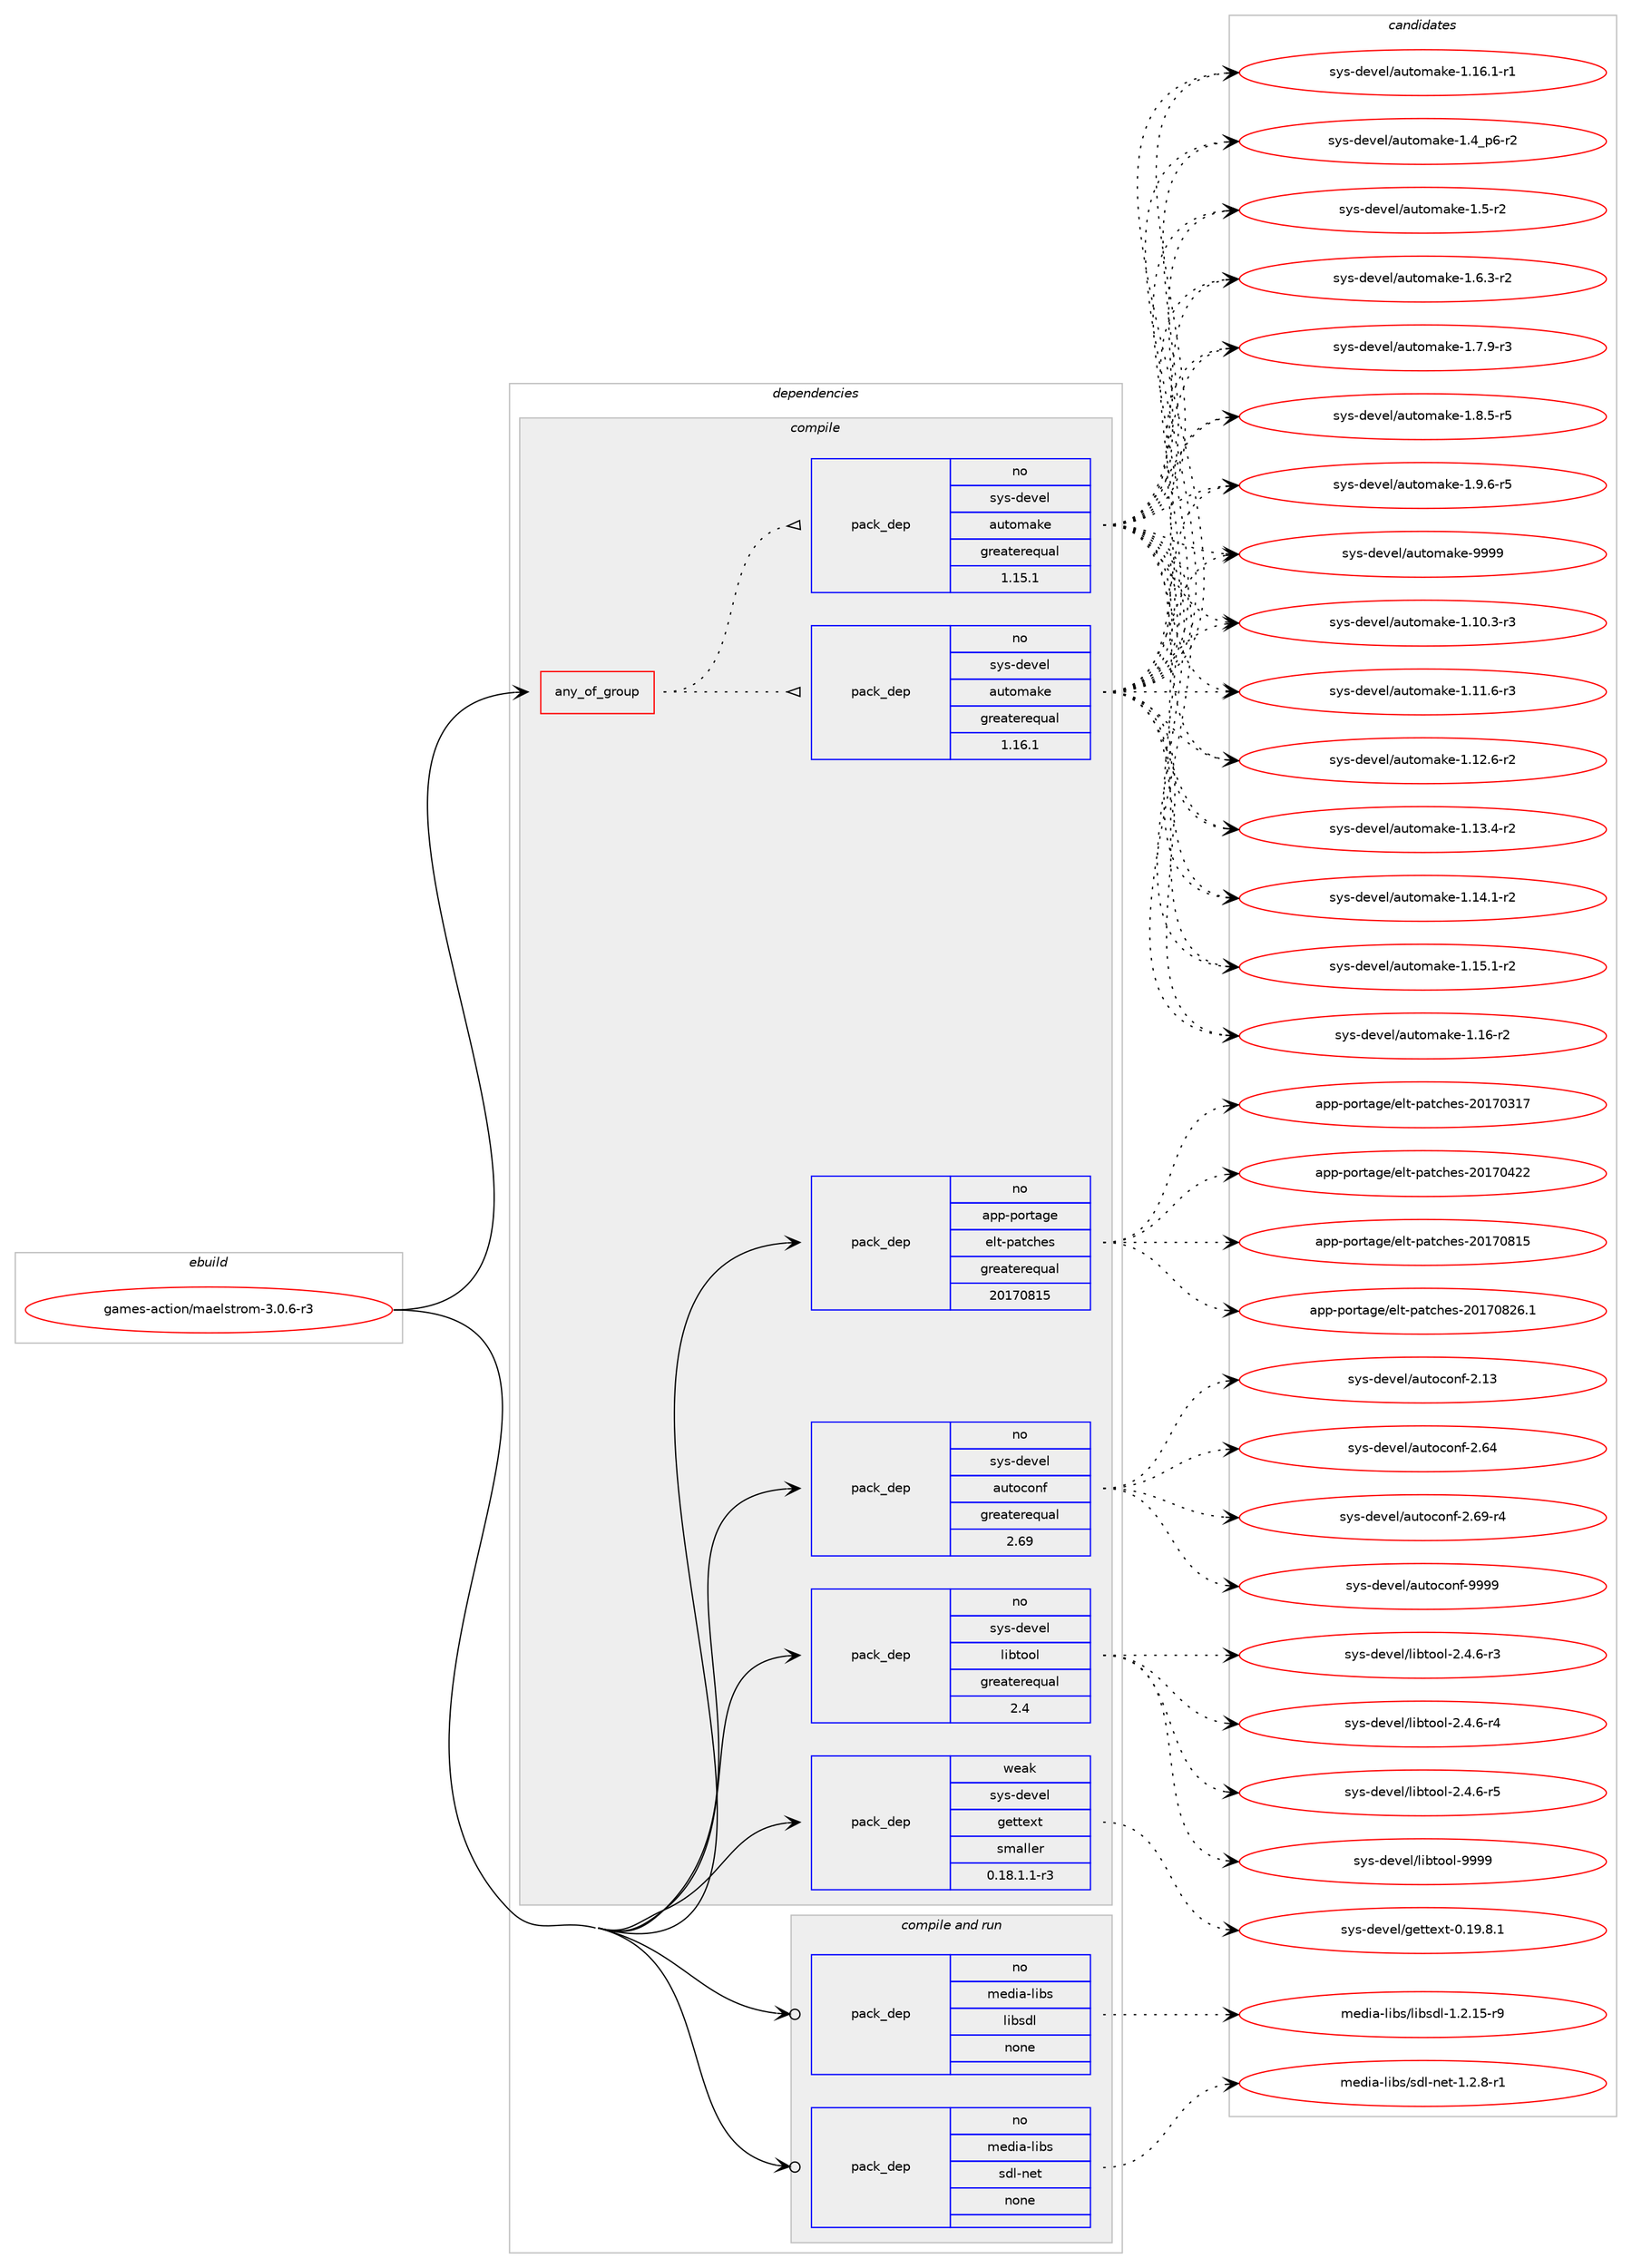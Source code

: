 digraph prolog {

# *************
# Graph options
# *************

newrank=true;
concentrate=true;
compound=true;
graph [rankdir=LR,fontname=Helvetica,fontsize=10,ranksep=1.5];#, ranksep=2.5, nodesep=0.2];
edge  [arrowhead=vee];
node  [fontname=Helvetica,fontsize=10];

# **********
# The ebuild
# **********

subgraph cluster_leftcol {
color=gray;
rank=same;
label=<<i>ebuild</i>>;
id [label="games-action/maelstrom-3.0.6-r3", color=red, width=4, href="../games-action/maelstrom-3.0.6-r3.svg"];
}

# ****************
# The dependencies
# ****************

subgraph cluster_midcol {
color=gray;
label=<<i>dependencies</i>>;
subgraph cluster_compile {
fillcolor="#eeeeee";
style=filled;
label=<<i>compile</i>>;
subgraph any92 {
dependency3480 [label=<<TABLE BORDER="0" CELLBORDER="1" CELLSPACING="0" CELLPADDING="4"><TR><TD CELLPADDING="10">any_of_group</TD></TR></TABLE>>, shape=none, color=red];subgraph pack2864 {
dependency3481 [label=<<TABLE BORDER="0" CELLBORDER="1" CELLSPACING="0" CELLPADDING="4" WIDTH="220"><TR><TD ROWSPAN="6" CELLPADDING="30">pack_dep</TD></TR><TR><TD WIDTH="110">no</TD></TR><TR><TD>sys-devel</TD></TR><TR><TD>automake</TD></TR><TR><TD>greaterequal</TD></TR><TR><TD>1.16.1</TD></TR></TABLE>>, shape=none, color=blue];
}
dependency3480:e -> dependency3481:w [weight=20,style="dotted",arrowhead="oinv"];
subgraph pack2865 {
dependency3482 [label=<<TABLE BORDER="0" CELLBORDER="1" CELLSPACING="0" CELLPADDING="4" WIDTH="220"><TR><TD ROWSPAN="6" CELLPADDING="30">pack_dep</TD></TR><TR><TD WIDTH="110">no</TD></TR><TR><TD>sys-devel</TD></TR><TR><TD>automake</TD></TR><TR><TD>greaterequal</TD></TR><TR><TD>1.15.1</TD></TR></TABLE>>, shape=none, color=blue];
}
dependency3480:e -> dependency3482:w [weight=20,style="dotted",arrowhead="oinv"];
}
id:e -> dependency3480:w [weight=20,style="solid",arrowhead="vee"];
subgraph pack2866 {
dependency3483 [label=<<TABLE BORDER="0" CELLBORDER="1" CELLSPACING="0" CELLPADDING="4" WIDTH="220"><TR><TD ROWSPAN="6" CELLPADDING="30">pack_dep</TD></TR><TR><TD WIDTH="110">no</TD></TR><TR><TD>app-portage</TD></TR><TR><TD>elt-patches</TD></TR><TR><TD>greaterequal</TD></TR><TR><TD>20170815</TD></TR></TABLE>>, shape=none, color=blue];
}
id:e -> dependency3483:w [weight=20,style="solid",arrowhead="vee"];
subgraph pack2867 {
dependency3484 [label=<<TABLE BORDER="0" CELLBORDER="1" CELLSPACING="0" CELLPADDING="4" WIDTH="220"><TR><TD ROWSPAN="6" CELLPADDING="30">pack_dep</TD></TR><TR><TD WIDTH="110">no</TD></TR><TR><TD>sys-devel</TD></TR><TR><TD>autoconf</TD></TR><TR><TD>greaterequal</TD></TR><TR><TD>2.69</TD></TR></TABLE>>, shape=none, color=blue];
}
id:e -> dependency3484:w [weight=20,style="solid",arrowhead="vee"];
subgraph pack2868 {
dependency3485 [label=<<TABLE BORDER="0" CELLBORDER="1" CELLSPACING="0" CELLPADDING="4" WIDTH="220"><TR><TD ROWSPAN="6" CELLPADDING="30">pack_dep</TD></TR><TR><TD WIDTH="110">no</TD></TR><TR><TD>sys-devel</TD></TR><TR><TD>libtool</TD></TR><TR><TD>greaterequal</TD></TR><TR><TD>2.4</TD></TR></TABLE>>, shape=none, color=blue];
}
id:e -> dependency3485:w [weight=20,style="solid",arrowhead="vee"];
subgraph pack2869 {
dependency3486 [label=<<TABLE BORDER="0" CELLBORDER="1" CELLSPACING="0" CELLPADDING="4" WIDTH="220"><TR><TD ROWSPAN="6" CELLPADDING="30">pack_dep</TD></TR><TR><TD WIDTH="110">weak</TD></TR><TR><TD>sys-devel</TD></TR><TR><TD>gettext</TD></TR><TR><TD>smaller</TD></TR><TR><TD>0.18.1.1-r3</TD></TR></TABLE>>, shape=none, color=blue];
}
id:e -> dependency3486:w [weight=20,style="solid",arrowhead="vee"];
}
subgraph cluster_compileandrun {
fillcolor="#eeeeee";
style=filled;
label=<<i>compile and run</i>>;
subgraph pack2870 {
dependency3487 [label=<<TABLE BORDER="0" CELLBORDER="1" CELLSPACING="0" CELLPADDING="4" WIDTH="220"><TR><TD ROWSPAN="6" CELLPADDING="30">pack_dep</TD></TR><TR><TD WIDTH="110">no</TD></TR><TR><TD>media-libs</TD></TR><TR><TD>libsdl</TD></TR><TR><TD>none</TD></TR><TR><TD></TD></TR></TABLE>>, shape=none, color=blue];
}
id:e -> dependency3487:w [weight=20,style="solid",arrowhead="odotvee"];
subgraph pack2871 {
dependency3488 [label=<<TABLE BORDER="0" CELLBORDER="1" CELLSPACING="0" CELLPADDING="4" WIDTH="220"><TR><TD ROWSPAN="6" CELLPADDING="30">pack_dep</TD></TR><TR><TD WIDTH="110">no</TD></TR><TR><TD>media-libs</TD></TR><TR><TD>sdl-net</TD></TR><TR><TD>none</TD></TR><TR><TD></TD></TR></TABLE>>, shape=none, color=blue];
}
id:e -> dependency3488:w [weight=20,style="solid",arrowhead="odotvee"];
}
subgraph cluster_run {
fillcolor="#eeeeee";
style=filled;
label=<<i>run</i>>;
}
}

# **************
# The candidates
# **************

subgraph cluster_choices {
rank=same;
color=gray;
label=<<i>candidates</i>>;

subgraph choice2864 {
color=black;
nodesep=1;
choice11512111545100101118101108479711711611110997107101454946494846514511451 [label="sys-devel/automake-1.10.3-r3", color=red, width=4,href="../sys-devel/automake-1.10.3-r3.svg"];
choice11512111545100101118101108479711711611110997107101454946494946544511451 [label="sys-devel/automake-1.11.6-r3", color=red, width=4,href="../sys-devel/automake-1.11.6-r3.svg"];
choice11512111545100101118101108479711711611110997107101454946495046544511450 [label="sys-devel/automake-1.12.6-r2", color=red, width=4,href="../sys-devel/automake-1.12.6-r2.svg"];
choice11512111545100101118101108479711711611110997107101454946495146524511450 [label="sys-devel/automake-1.13.4-r2", color=red, width=4,href="../sys-devel/automake-1.13.4-r2.svg"];
choice11512111545100101118101108479711711611110997107101454946495246494511450 [label="sys-devel/automake-1.14.1-r2", color=red, width=4,href="../sys-devel/automake-1.14.1-r2.svg"];
choice11512111545100101118101108479711711611110997107101454946495346494511450 [label="sys-devel/automake-1.15.1-r2", color=red, width=4,href="../sys-devel/automake-1.15.1-r2.svg"];
choice1151211154510010111810110847971171161111099710710145494649544511450 [label="sys-devel/automake-1.16-r2", color=red, width=4,href="../sys-devel/automake-1.16-r2.svg"];
choice11512111545100101118101108479711711611110997107101454946495446494511449 [label="sys-devel/automake-1.16.1-r1", color=red, width=4,href="../sys-devel/automake-1.16.1-r1.svg"];
choice115121115451001011181011084797117116111109971071014549465295112544511450 [label="sys-devel/automake-1.4_p6-r2", color=red, width=4,href="../sys-devel/automake-1.4_p6-r2.svg"];
choice11512111545100101118101108479711711611110997107101454946534511450 [label="sys-devel/automake-1.5-r2", color=red, width=4,href="../sys-devel/automake-1.5-r2.svg"];
choice115121115451001011181011084797117116111109971071014549465446514511450 [label="sys-devel/automake-1.6.3-r2", color=red, width=4,href="../sys-devel/automake-1.6.3-r2.svg"];
choice115121115451001011181011084797117116111109971071014549465546574511451 [label="sys-devel/automake-1.7.9-r3", color=red, width=4,href="../sys-devel/automake-1.7.9-r3.svg"];
choice115121115451001011181011084797117116111109971071014549465646534511453 [label="sys-devel/automake-1.8.5-r5", color=red, width=4,href="../sys-devel/automake-1.8.5-r5.svg"];
choice115121115451001011181011084797117116111109971071014549465746544511453 [label="sys-devel/automake-1.9.6-r5", color=red, width=4,href="../sys-devel/automake-1.9.6-r5.svg"];
choice115121115451001011181011084797117116111109971071014557575757 [label="sys-devel/automake-9999", color=red, width=4,href="../sys-devel/automake-9999.svg"];
dependency3481:e -> choice11512111545100101118101108479711711611110997107101454946494846514511451:w [style=dotted,weight="100"];
dependency3481:e -> choice11512111545100101118101108479711711611110997107101454946494946544511451:w [style=dotted,weight="100"];
dependency3481:e -> choice11512111545100101118101108479711711611110997107101454946495046544511450:w [style=dotted,weight="100"];
dependency3481:e -> choice11512111545100101118101108479711711611110997107101454946495146524511450:w [style=dotted,weight="100"];
dependency3481:e -> choice11512111545100101118101108479711711611110997107101454946495246494511450:w [style=dotted,weight="100"];
dependency3481:e -> choice11512111545100101118101108479711711611110997107101454946495346494511450:w [style=dotted,weight="100"];
dependency3481:e -> choice1151211154510010111810110847971171161111099710710145494649544511450:w [style=dotted,weight="100"];
dependency3481:e -> choice11512111545100101118101108479711711611110997107101454946495446494511449:w [style=dotted,weight="100"];
dependency3481:e -> choice115121115451001011181011084797117116111109971071014549465295112544511450:w [style=dotted,weight="100"];
dependency3481:e -> choice11512111545100101118101108479711711611110997107101454946534511450:w [style=dotted,weight="100"];
dependency3481:e -> choice115121115451001011181011084797117116111109971071014549465446514511450:w [style=dotted,weight="100"];
dependency3481:e -> choice115121115451001011181011084797117116111109971071014549465546574511451:w [style=dotted,weight="100"];
dependency3481:e -> choice115121115451001011181011084797117116111109971071014549465646534511453:w [style=dotted,weight="100"];
dependency3481:e -> choice115121115451001011181011084797117116111109971071014549465746544511453:w [style=dotted,weight="100"];
dependency3481:e -> choice115121115451001011181011084797117116111109971071014557575757:w [style=dotted,weight="100"];
}
subgraph choice2865 {
color=black;
nodesep=1;
choice11512111545100101118101108479711711611110997107101454946494846514511451 [label="sys-devel/automake-1.10.3-r3", color=red, width=4,href="../sys-devel/automake-1.10.3-r3.svg"];
choice11512111545100101118101108479711711611110997107101454946494946544511451 [label="sys-devel/automake-1.11.6-r3", color=red, width=4,href="../sys-devel/automake-1.11.6-r3.svg"];
choice11512111545100101118101108479711711611110997107101454946495046544511450 [label="sys-devel/automake-1.12.6-r2", color=red, width=4,href="../sys-devel/automake-1.12.6-r2.svg"];
choice11512111545100101118101108479711711611110997107101454946495146524511450 [label="sys-devel/automake-1.13.4-r2", color=red, width=4,href="../sys-devel/automake-1.13.4-r2.svg"];
choice11512111545100101118101108479711711611110997107101454946495246494511450 [label="sys-devel/automake-1.14.1-r2", color=red, width=4,href="../sys-devel/automake-1.14.1-r2.svg"];
choice11512111545100101118101108479711711611110997107101454946495346494511450 [label="sys-devel/automake-1.15.1-r2", color=red, width=4,href="../sys-devel/automake-1.15.1-r2.svg"];
choice1151211154510010111810110847971171161111099710710145494649544511450 [label="sys-devel/automake-1.16-r2", color=red, width=4,href="../sys-devel/automake-1.16-r2.svg"];
choice11512111545100101118101108479711711611110997107101454946495446494511449 [label="sys-devel/automake-1.16.1-r1", color=red, width=4,href="../sys-devel/automake-1.16.1-r1.svg"];
choice115121115451001011181011084797117116111109971071014549465295112544511450 [label="sys-devel/automake-1.4_p6-r2", color=red, width=4,href="../sys-devel/automake-1.4_p6-r2.svg"];
choice11512111545100101118101108479711711611110997107101454946534511450 [label="sys-devel/automake-1.5-r2", color=red, width=4,href="../sys-devel/automake-1.5-r2.svg"];
choice115121115451001011181011084797117116111109971071014549465446514511450 [label="sys-devel/automake-1.6.3-r2", color=red, width=4,href="../sys-devel/automake-1.6.3-r2.svg"];
choice115121115451001011181011084797117116111109971071014549465546574511451 [label="sys-devel/automake-1.7.9-r3", color=red, width=4,href="../sys-devel/automake-1.7.9-r3.svg"];
choice115121115451001011181011084797117116111109971071014549465646534511453 [label="sys-devel/automake-1.8.5-r5", color=red, width=4,href="../sys-devel/automake-1.8.5-r5.svg"];
choice115121115451001011181011084797117116111109971071014549465746544511453 [label="sys-devel/automake-1.9.6-r5", color=red, width=4,href="../sys-devel/automake-1.9.6-r5.svg"];
choice115121115451001011181011084797117116111109971071014557575757 [label="sys-devel/automake-9999", color=red, width=4,href="../sys-devel/automake-9999.svg"];
dependency3482:e -> choice11512111545100101118101108479711711611110997107101454946494846514511451:w [style=dotted,weight="100"];
dependency3482:e -> choice11512111545100101118101108479711711611110997107101454946494946544511451:w [style=dotted,weight="100"];
dependency3482:e -> choice11512111545100101118101108479711711611110997107101454946495046544511450:w [style=dotted,weight="100"];
dependency3482:e -> choice11512111545100101118101108479711711611110997107101454946495146524511450:w [style=dotted,weight="100"];
dependency3482:e -> choice11512111545100101118101108479711711611110997107101454946495246494511450:w [style=dotted,weight="100"];
dependency3482:e -> choice11512111545100101118101108479711711611110997107101454946495346494511450:w [style=dotted,weight="100"];
dependency3482:e -> choice1151211154510010111810110847971171161111099710710145494649544511450:w [style=dotted,weight="100"];
dependency3482:e -> choice11512111545100101118101108479711711611110997107101454946495446494511449:w [style=dotted,weight="100"];
dependency3482:e -> choice115121115451001011181011084797117116111109971071014549465295112544511450:w [style=dotted,weight="100"];
dependency3482:e -> choice11512111545100101118101108479711711611110997107101454946534511450:w [style=dotted,weight="100"];
dependency3482:e -> choice115121115451001011181011084797117116111109971071014549465446514511450:w [style=dotted,weight="100"];
dependency3482:e -> choice115121115451001011181011084797117116111109971071014549465546574511451:w [style=dotted,weight="100"];
dependency3482:e -> choice115121115451001011181011084797117116111109971071014549465646534511453:w [style=dotted,weight="100"];
dependency3482:e -> choice115121115451001011181011084797117116111109971071014549465746544511453:w [style=dotted,weight="100"];
dependency3482:e -> choice115121115451001011181011084797117116111109971071014557575757:w [style=dotted,weight="100"];
}
subgraph choice2866 {
color=black;
nodesep=1;
choice97112112451121111141169710310147101108116451129711699104101115455048495548514955 [label="app-portage/elt-patches-20170317", color=red, width=4,href="../app-portage/elt-patches-20170317.svg"];
choice97112112451121111141169710310147101108116451129711699104101115455048495548525050 [label="app-portage/elt-patches-20170422", color=red, width=4,href="../app-portage/elt-patches-20170422.svg"];
choice97112112451121111141169710310147101108116451129711699104101115455048495548564953 [label="app-portage/elt-patches-20170815", color=red, width=4,href="../app-portage/elt-patches-20170815.svg"];
choice971121124511211111411697103101471011081164511297116991041011154550484955485650544649 [label="app-portage/elt-patches-20170826.1", color=red, width=4,href="../app-portage/elt-patches-20170826.1.svg"];
dependency3483:e -> choice97112112451121111141169710310147101108116451129711699104101115455048495548514955:w [style=dotted,weight="100"];
dependency3483:e -> choice97112112451121111141169710310147101108116451129711699104101115455048495548525050:w [style=dotted,weight="100"];
dependency3483:e -> choice97112112451121111141169710310147101108116451129711699104101115455048495548564953:w [style=dotted,weight="100"];
dependency3483:e -> choice971121124511211111411697103101471011081164511297116991041011154550484955485650544649:w [style=dotted,weight="100"];
}
subgraph choice2867 {
color=black;
nodesep=1;
choice115121115451001011181011084797117116111991111101024550464951 [label="sys-devel/autoconf-2.13", color=red, width=4,href="../sys-devel/autoconf-2.13.svg"];
choice115121115451001011181011084797117116111991111101024550465452 [label="sys-devel/autoconf-2.64", color=red, width=4,href="../sys-devel/autoconf-2.64.svg"];
choice1151211154510010111810110847971171161119911111010245504654574511452 [label="sys-devel/autoconf-2.69-r4", color=red, width=4,href="../sys-devel/autoconf-2.69-r4.svg"];
choice115121115451001011181011084797117116111991111101024557575757 [label="sys-devel/autoconf-9999", color=red, width=4,href="../sys-devel/autoconf-9999.svg"];
dependency3484:e -> choice115121115451001011181011084797117116111991111101024550464951:w [style=dotted,weight="100"];
dependency3484:e -> choice115121115451001011181011084797117116111991111101024550465452:w [style=dotted,weight="100"];
dependency3484:e -> choice1151211154510010111810110847971171161119911111010245504654574511452:w [style=dotted,weight="100"];
dependency3484:e -> choice115121115451001011181011084797117116111991111101024557575757:w [style=dotted,weight="100"];
}
subgraph choice2868 {
color=black;
nodesep=1;
choice1151211154510010111810110847108105981161111111084550465246544511451 [label="sys-devel/libtool-2.4.6-r3", color=red, width=4,href="../sys-devel/libtool-2.4.6-r3.svg"];
choice1151211154510010111810110847108105981161111111084550465246544511452 [label="sys-devel/libtool-2.4.6-r4", color=red, width=4,href="../sys-devel/libtool-2.4.6-r4.svg"];
choice1151211154510010111810110847108105981161111111084550465246544511453 [label="sys-devel/libtool-2.4.6-r5", color=red, width=4,href="../sys-devel/libtool-2.4.6-r5.svg"];
choice1151211154510010111810110847108105981161111111084557575757 [label="sys-devel/libtool-9999", color=red, width=4,href="../sys-devel/libtool-9999.svg"];
dependency3485:e -> choice1151211154510010111810110847108105981161111111084550465246544511451:w [style=dotted,weight="100"];
dependency3485:e -> choice1151211154510010111810110847108105981161111111084550465246544511452:w [style=dotted,weight="100"];
dependency3485:e -> choice1151211154510010111810110847108105981161111111084550465246544511453:w [style=dotted,weight="100"];
dependency3485:e -> choice1151211154510010111810110847108105981161111111084557575757:w [style=dotted,weight="100"];
}
subgraph choice2869 {
color=black;
nodesep=1;
choice1151211154510010111810110847103101116116101120116454846495746564649 [label="sys-devel/gettext-0.19.8.1", color=red, width=4,href="../sys-devel/gettext-0.19.8.1.svg"];
dependency3486:e -> choice1151211154510010111810110847103101116116101120116454846495746564649:w [style=dotted,weight="100"];
}
subgraph choice2870 {
color=black;
nodesep=1;
choice1091011001059745108105981154710810598115100108454946504649534511457 [label="media-libs/libsdl-1.2.15-r9", color=red, width=4,href="../media-libs/libsdl-1.2.15-r9.svg"];
dependency3487:e -> choice1091011001059745108105981154710810598115100108454946504649534511457:w [style=dotted,weight="100"];
}
subgraph choice2871 {
color=black;
nodesep=1;
choice10910110010597451081059811547115100108451101011164549465046564511449 [label="media-libs/sdl-net-1.2.8-r1", color=red, width=4,href="../media-libs/sdl-net-1.2.8-r1.svg"];
dependency3488:e -> choice10910110010597451081059811547115100108451101011164549465046564511449:w [style=dotted,weight="100"];
}
}

}
